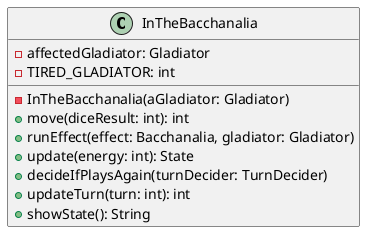 @startuml
class InTheBacchanalia{
    -affectedGladiator: Gladiator
    -TIRED_GLADIATOR: int
    -InTheBacchanalia(aGladiator: Gladiator)
    +move(diceResult: int): int
    +runEffect(effect: Bacchanalia, gladiator: Gladiator)
    +update(energy: int): State
    +decideIfPlaysAgain(turnDecider: TurnDecider)
    +updateTurn(turn: int): int
    +showState(): String
}
@enduml